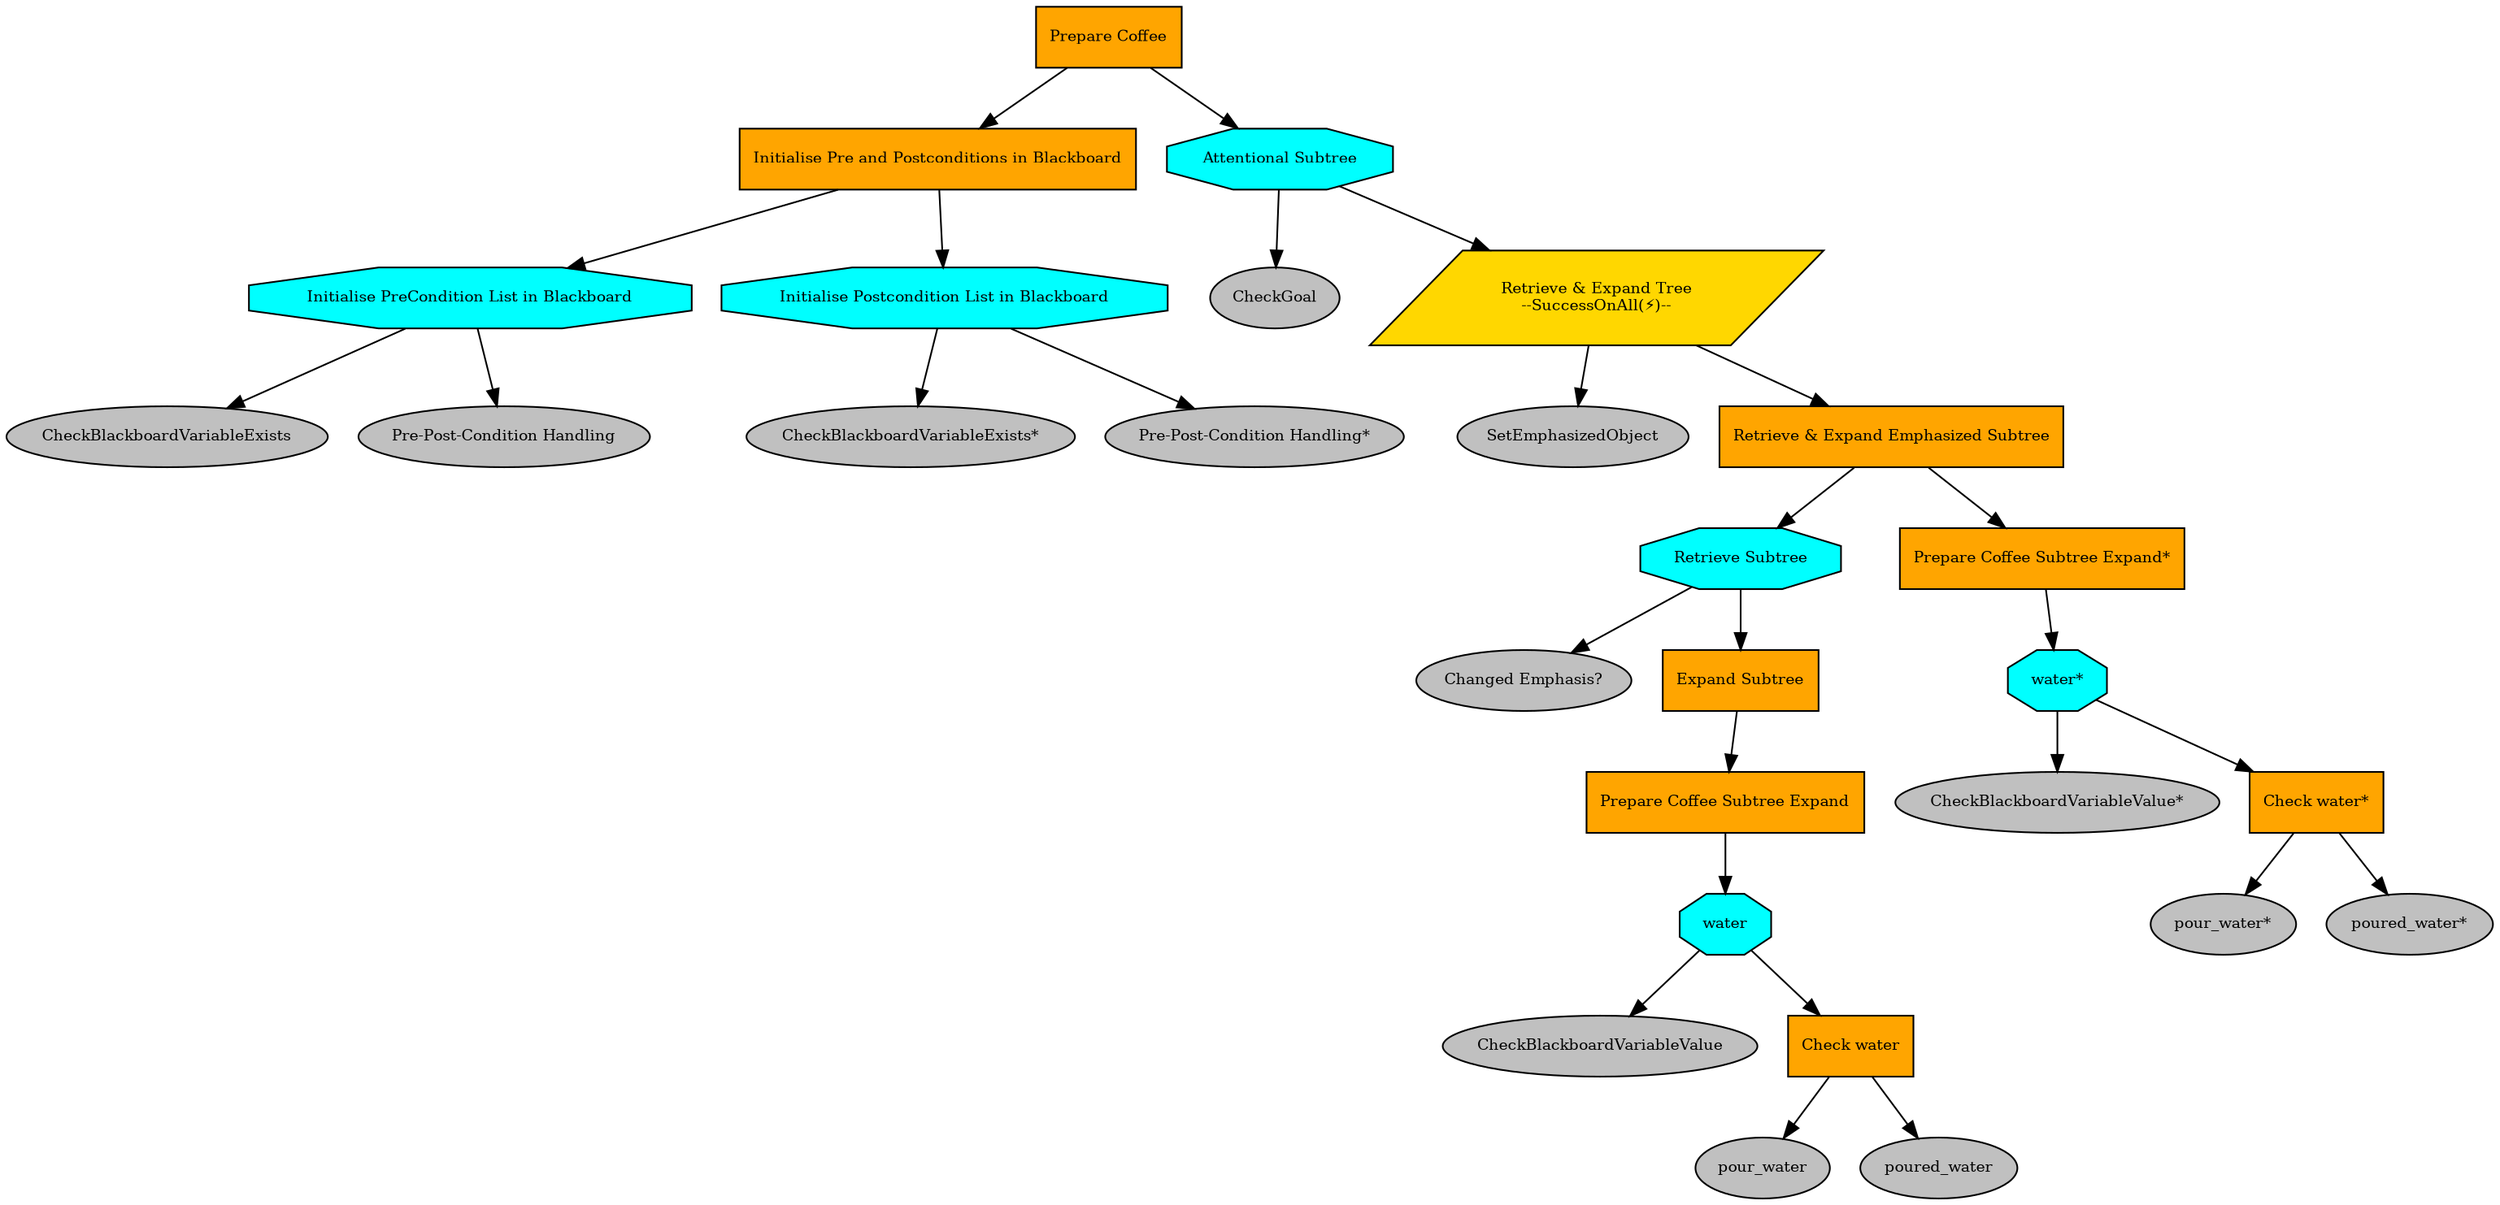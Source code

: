 digraph pastafarianism {
graph [fontname="times-roman"];
node [fontname="times-roman"];
edge [fontname="times-roman"];
"Prepare Coffee" [fillcolor=orange, fontcolor=black, fontsize=9, label="Prepare Coffee", shape=box, style=filled];
"Initialise Pre and Postconditions in Blackboard" [fillcolor=orange, fontcolor=black, fontsize=9, label="Initialise Pre and Postconditions in Blackboard", shape=box, style=filled];
"Prepare Coffee" -> "Initialise Pre and Postconditions in Blackboard";
"Initialise PreCondition List in Blackboard" [fillcolor=cyan, fontcolor=black, fontsize=9, label="Initialise PreCondition List in Blackboard", shape=octagon, style=filled];
"Initialise Pre and Postconditions in Blackboard" -> "Initialise PreCondition List in Blackboard";
CheckBlackboardVariableExists [fillcolor=gray, fontcolor=black, fontsize=9, label=CheckBlackboardVariableExists, shape=ellipse, style=filled];
"Initialise PreCondition List in Blackboard" -> CheckBlackboardVariableExists;
"Pre-Post-Condition Handling" [fillcolor=gray, fontcolor=black, fontsize=9, label="Pre-Post-Condition Handling", shape=ellipse, style=filled];
"Initialise PreCondition List in Blackboard" -> "Pre-Post-Condition Handling";
subgraph  {
label="children_of_Initialise PreCondition List in Blackboard";
rank=same;
CheckBlackboardVariableExists [fillcolor=gray, fontcolor=black, fontsize=9, label=CheckBlackboardVariableExists, shape=ellipse, style=filled];
"Pre-Post-Condition Handling" [fillcolor=gray, fontcolor=black, fontsize=9, label="Pre-Post-Condition Handling", shape=ellipse, style=filled];
}

"Initialise Postcondition List in Blackboard" [fillcolor=cyan, fontcolor=black, fontsize=9, label="Initialise Postcondition List in Blackboard", shape=octagon, style=filled];
"Initialise Pre and Postconditions in Blackboard" -> "Initialise Postcondition List in Blackboard";
"CheckBlackboardVariableExists*" [fillcolor=gray, fontcolor=black, fontsize=9, label="CheckBlackboardVariableExists*", shape=ellipse, style=filled];
"Initialise Postcondition List in Blackboard" -> "CheckBlackboardVariableExists*";
"Pre-Post-Condition Handling*" [fillcolor=gray, fontcolor=black, fontsize=9, label="Pre-Post-Condition Handling*", shape=ellipse, style=filled];
"Initialise Postcondition List in Blackboard" -> "Pre-Post-Condition Handling*";
subgraph  {
label="children_of_Initialise Postcondition List in Blackboard";
rank=same;
"CheckBlackboardVariableExists*" [fillcolor=gray, fontcolor=black, fontsize=9, label="CheckBlackboardVariableExists*", shape=ellipse, style=filled];
"Pre-Post-Condition Handling*" [fillcolor=gray, fontcolor=black, fontsize=9, label="Pre-Post-Condition Handling*", shape=ellipse, style=filled];
}

subgraph  {
label="children_of_Initialise Pre and Postconditions in Blackboard";
rank=same;
"Initialise PreCondition List in Blackboard" [fillcolor=cyan, fontcolor=black, fontsize=9, label="Initialise PreCondition List in Blackboard", shape=octagon, style=filled];
"Initialise Postcondition List in Blackboard" [fillcolor=cyan, fontcolor=black, fontsize=9, label="Initialise Postcondition List in Blackboard", shape=octagon, style=filled];
}

"Attentional Subtree" [fillcolor=cyan, fontcolor=black, fontsize=9, label="Attentional Subtree", shape=octagon, style=filled];
"Prepare Coffee" -> "Attentional Subtree";
CheckGoal [fillcolor=gray, fontcolor=black, fontsize=9, label=CheckGoal, shape=ellipse, style=filled];
"Attentional Subtree" -> CheckGoal;
"Retrieve & Expand Tree" [fillcolor=gold, fontcolor=black, fontsize=9, label="Retrieve & Expand Tree\n--SuccessOnAll(⚡)--", shape=parallelogram, style=filled];
"Attentional Subtree" -> "Retrieve & Expand Tree";
SetEmphasizedObject [fillcolor=gray, fontcolor=black, fontsize=9, label=SetEmphasizedObject, shape=ellipse, style=filled];
"Retrieve & Expand Tree" -> SetEmphasizedObject;
"Retrieve & Expand Emphasized Subtree" [fillcolor=orange, fontcolor=black, fontsize=9, label="Retrieve & Expand Emphasized Subtree", shape=box, style=filled];
"Retrieve & Expand Tree" -> "Retrieve & Expand Emphasized Subtree";
"Retrieve Subtree" [fillcolor=cyan, fontcolor=black, fontsize=9, label="Retrieve Subtree", shape=octagon, style=filled];
"Retrieve & Expand Emphasized Subtree" -> "Retrieve Subtree";
"Changed Emphasis?" [fillcolor=gray, fontcolor=black, fontsize=9, label="Changed Emphasis?", shape=ellipse, style=filled];
"Retrieve Subtree" -> "Changed Emphasis?";
"Expand Subtree" [fillcolor=orange, fontcolor=black, fontsize=9, label="Expand Subtree", shape=box, style=filled];
"Retrieve Subtree" -> "Expand Subtree";
"Prepare Coffee Subtree Expand" [fillcolor=orange, fontcolor=black, fontsize=9, label="Prepare Coffee Subtree Expand", shape=box, style=filled];
"Expand Subtree" -> "Prepare Coffee Subtree Expand";
water [fillcolor=cyan, fontcolor=black, fontsize=9, label=water, shape=octagon, style=filled];
"Prepare Coffee Subtree Expand" -> water;
CheckBlackboardVariableValue [fillcolor=gray, fontcolor=black, fontsize=9, label=CheckBlackboardVariableValue, shape=ellipse, style=filled];
water -> CheckBlackboardVariableValue;
"Check water" [fillcolor=orange, fontcolor=black, fontsize=9, label="Check water", shape=box, style=filled];
water -> "Check water";
pour_water [fillcolor=gray, fontcolor=black, fontsize=9, label=pour_water, shape=ellipse, style=filled];
"Check water" -> pour_water;
poured_water [fillcolor=gray, fontcolor=black, fontsize=9, label=poured_water, shape=ellipse, style=filled];
"Check water" -> poured_water;
subgraph  {
label="children_of_Check water";
rank=same;
pour_water [fillcolor=gray, fontcolor=black, fontsize=9, label=pour_water, shape=ellipse, style=filled];
poured_water [fillcolor=gray, fontcolor=black, fontsize=9, label=poured_water, shape=ellipse, style=filled];
}

subgraph  {
label=children_of_water;
rank=same;
CheckBlackboardVariableValue [fillcolor=gray, fontcolor=black, fontsize=9, label=CheckBlackboardVariableValue, shape=ellipse, style=filled];
"Check water" [fillcolor=orange, fontcolor=black, fontsize=9, label="Check water", shape=box, style=filled];
}

subgraph  {
label="children_of_Retrieve Subtree";
rank=same;
"Changed Emphasis?" [fillcolor=gray, fontcolor=black, fontsize=9, label="Changed Emphasis?", shape=ellipse, style=filled];
"Expand Subtree" [fillcolor=orange, fontcolor=black, fontsize=9, label="Expand Subtree", shape=box, style=filled];
}

"Prepare Coffee Subtree Expand*" [fillcolor=orange, fontcolor=black, fontsize=9, label="Prepare Coffee Subtree Expand*", shape=box, style=filled];
"Retrieve & Expand Emphasized Subtree" -> "Prepare Coffee Subtree Expand*";
"water*" [fillcolor=cyan, fontcolor=black, fontsize=9, label="water*", shape=octagon, style=filled];
"Prepare Coffee Subtree Expand*" -> "water*";
"CheckBlackboardVariableValue*" [fillcolor=gray, fontcolor=black, fontsize=9, label="CheckBlackboardVariableValue*", shape=ellipse, style=filled];
"water*" -> "CheckBlackboardVariableValue*";
"Check water*" [fillcolor=orange, fontcolor=black, fontsize=9, label="Check water*", shape=box, style=filled];
"water*" -> "Check water*";
"pour_water*" [fillcolor=gray, fontcolor=black, fontsize=9, label="pour_water*", shape=ellipse, style=filled];
"Check water*" -> "pour_water*";
"poured_water*" [fillcolor=gray, fontcolor=black, fontsize=9, label="poured_water*", shape=ellipse, style=filled];
"Check water*" -> "poured_water*";
subgraph  {
label="children_of_Check water";
rank=same;
"pour_water*" [fillcolor=gray, fontcolor=black, fontsize=9, label="pour_water*", shape=ellipse, style=filled];
"poured_water*" [fillcolor=gray, fontcolor=black, fontsize=9, label="poured_water*", shape=ellipse, style=filled];
}

subgraph  {
label=children_of_water;
rank=same;
"CheckBlackboardVariableValue*" [fillcolor=gray, fontcolor=black, fontsize=9, label="CheckBlackboardVariableValue*", shape=ellipse, style=filled];
"Check water*" [fillcolor=orange, fontcolor=black, fontsize=9, label="Check water*", shape=box, style=filled];
}

subgraph  {
label="children_of_Retrieve & Expand Emphasized Subtree";
rank=same;
"Retrieve Subtree" [fillcolor=cyan, fontcolor=black, fontsize=9, label="Retrieve Subtree", shape=octagon, style=filled];
"Prepare Coffee Subtree Expand*" [fillcolor=orange, fontcolor=black, fontsize=9, label="Prepare Coffee Subtree Expand*", shape=box, style=filled];
}

subgraph  {
label="children_of_Retrieve & Expand Tree";
rank=same;
SetEmphasizedObject [fillcolor=gray, fontcolor=black, fontsize=9, label=SetEmphasizedObject, shape=ellipse, style=filled];
"Retrieve & Expand Emphasized Subtree" [fillcolor=orange, fontcolor=black, fontsize=9, label="Retrieve & Expand Emphasized Subtree", shape=box, style=filled];
}

subgraph  {
label="children_of_Attentional Subtree";
rank=same;
CheckGoal [fillcolor=gray, fontcolor=black, fontsize=9, label=CheckGoal, shape=ellipse, style=filled];
"Retrieve & Expand Tree" [fillcolor=gold, fontcolor=black, fontsize=9, label="Retrieve & Expand Tree\n--SuccessOnAll(⚡)--", shape=parallelogram, style=filled];
}

subgraph  {
label="children_of_Prepare Coffee";
rank=same;
"Initialise Pre and Postconditions in Blackboard" [fillcolor=orange, fontcolor=black, fontsize=9, label="Initialise Pre and Postconditions in Blackboard", shape=box, style=filled];
"Attentional Subtree" [fillcolor=cyan, fontcolor=black, fontsize=9, label="Attentional Subtree", shape=octagon, style=filled];
}

}
